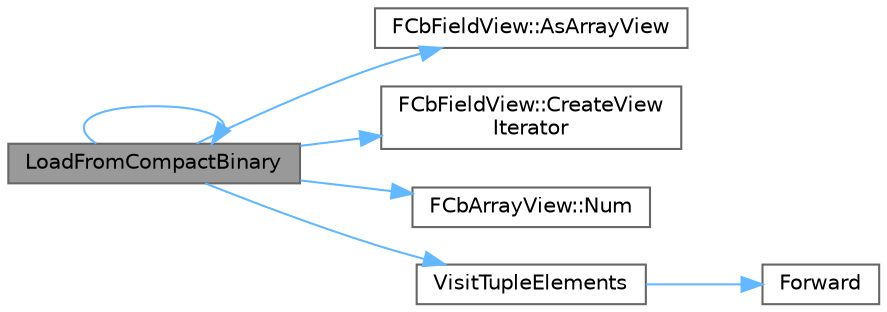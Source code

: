 digraph "LoadFromCompactBinary"
{
 // INTERACTIVE_SVG=YES
 // LATEX_PDF_SIZE
  bgcolor="transparent";
  edge [fontname=Helvetica,fontsize=10,labelfontname=Helvetica,labelfontsize=10];
  node [fontname=Helvetica,fontsize=10,shape=box,height=0.2,width=0.4];
  rankdir="LR";
  Node1 [id="Node000001",label="LoadFromCompactBinary",height=0.2,width=0.4,color="gray40", fillcolor="grey60", style="filled", fontcolor="black",tooltip=" "];
  Node1 -> Node2 [id="edge1_Node000001_Node000002",color="steelblue1",style="solid",tooltip=" "];
  Node2 [id="Node000002",label="FCbFieldView::AsArrayView",height=0.2,width=0.4,color="grey40", fillcolor="white", style="filled",URL="$dc/deb/classFCbFieldView.html#a64fe998094b21407f228a8293f4688e2",tooltip="Access the field as an array."];
  Node1 -> Node3 [id="edge2_Node000001_Node000003",color="steelblue1",style="solid",tooltip=" "];
  Node3 [id="Node000003",label="FCbFieldView::CreateView\lIterator",height=0.2,width=0.4,color="grey40", fillcolor="white", style="filled",URL="$dc/deb/classFCbFieldView.html#ad8c589ccfa6b567f441be3ab43a7f65a",tooltip="Create an iterator for the fields of an array or object, otherwise an empty iterator."];
  Node1 -> Node1 [id="edge3_Node000001_Node000001",color="steelblue1",style="solid",tooltip=" "];
  Node1 -> Node4 [id="edge4_Node000001_Node000004",color="steelblue1",style="solid",tooltip=" "];
  Node4 [id="Node000004",label="FCbArrayView::Num",height=0.2,width=0.4,color="grey40", fillcolor="white", style="filled",URL="$d3/d79/classFCbArrayView.html#a4494ea81b3685ccfc15b0afe2a7a1ee1",tooltip="Returns the number of items in the array."];
  Node1 -> Node5 [id="edge5_Node000001_Node000005",color="steelblue1",style="solid",tooltip=" "];
  Node5 [id="Node000005",label="VisitTupleElements",height=0.2,width=0.4,color="grey40", fillcolor="white", style="filled",URL="$d2/d4f/Tuple_8h.html#a756876cbee3aa159aefe5d27b4e063b7",tooltip="Visits each element in the specified tuples in parallel and applies them as arguments to the functor."];
  Node5 -> Node6 [id="edge6_Node000005_Node000006",color="steelblue1",style="solid",tooltip=" "];
  Node6 [id="Node000006",label="Forward",height=0.2,width=0.4,color="grey40", fillcolor="white", style="filled",URL="$d4/d24/UnrealTemplate_8h.html#a68f280c1d561a8899a1e9e3ea8405d00",tooltip="Forward will cast a reference to an rvalue reference."];
}
